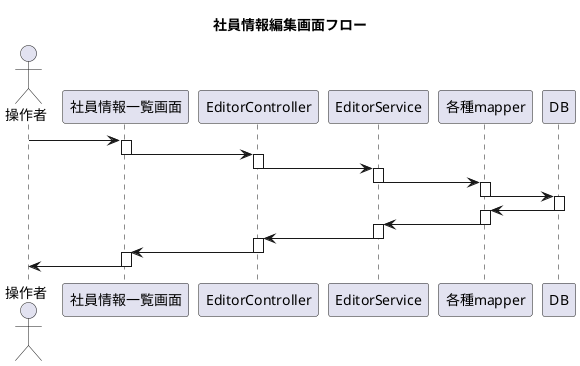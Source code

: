 @startuml
title 社員情報編集画面フロー

Actor "操作者" as User

User -> 社員情報一覧画面

activate 社員情報一覧画面
社員情報一覧画面 -> EditorController
deactivate 社員情報一覧画面

activate EditorController
EditorController -> EditorService
deactivate EditorController

activate EditorService
EditorService -> 各種mapper
deactivate EditorService

activate 各種mapper
各種mapper -> DB
deactivate 各種mapper

activate DB
各種mapper <- DB
deactivate DB

activate 各種mapper
EditorService <- 各種mapper
deactivate 各種mapper

activate EditorService
EditorController <- EditorService
deactivate EditorService

activate EditorController
社員情報一覧画面 <- EditorController
deactivate EditorController

activate 社員情報一覧画面
User <- 社員情報一覧画面
deactivate 社員情報一覧画面

@enduml